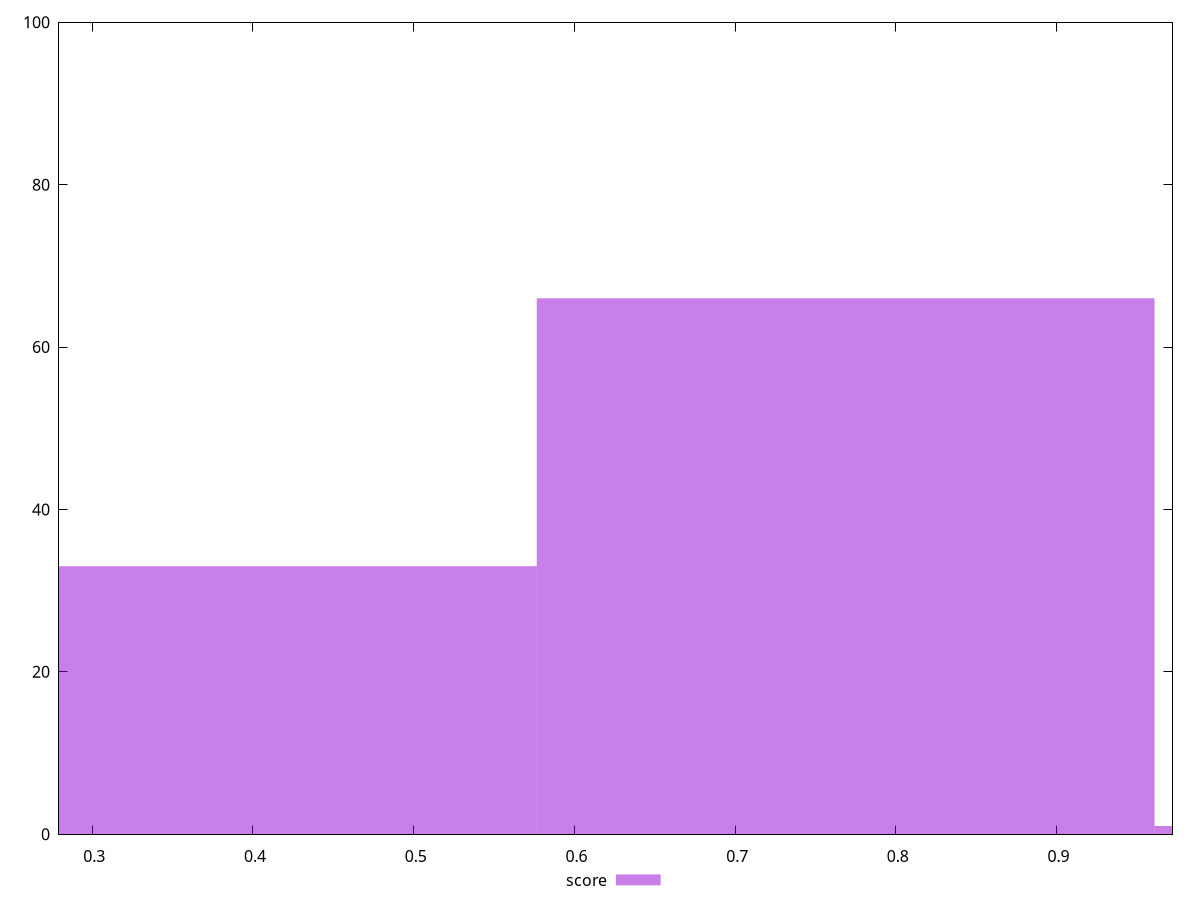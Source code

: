reset

$score <<EOF
0.7687506371974908 66
0.3843753185987454 33
1.1531259557962361 1
EOF

set key outside below
set boxwidth 0.3843753185987454
set xrange [0.27931295209719315:0.9721147685558164]
set yrange [0:100]
set trange [0:100]
set style fill transparent solid 0.5 noborder
set terminal svg size 640, 490 enhanced background rgb 'white'
set output "report_00007_2020-12-11T15:55:29.892Z/cumulative-layout-shift/samples/pages+cached+noadtech/score/histogram.svg"

plot $score title "score" with boxes

reset
